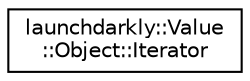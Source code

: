 digraph "Graphical Class Hierarchy"
{
 // LATEX_PDF_SIZE
  edge [fontname="Helvetica",fontsize="10",labelfontname="Helvetica",labelfontsize="10"];
  node [fontname="Helvetica",fontsize="10",shape=record];
  rankdir="LR";
  Node0 [label="launchdarkly::Value\l::Object::Iterator",height=0.2,width=0.4,color="black", fillcolor="white", style="filled",URL="$structlaunchdarkly_1_1Value_1_1Object_1_1Iterator.html",tooltip=" "];
}

